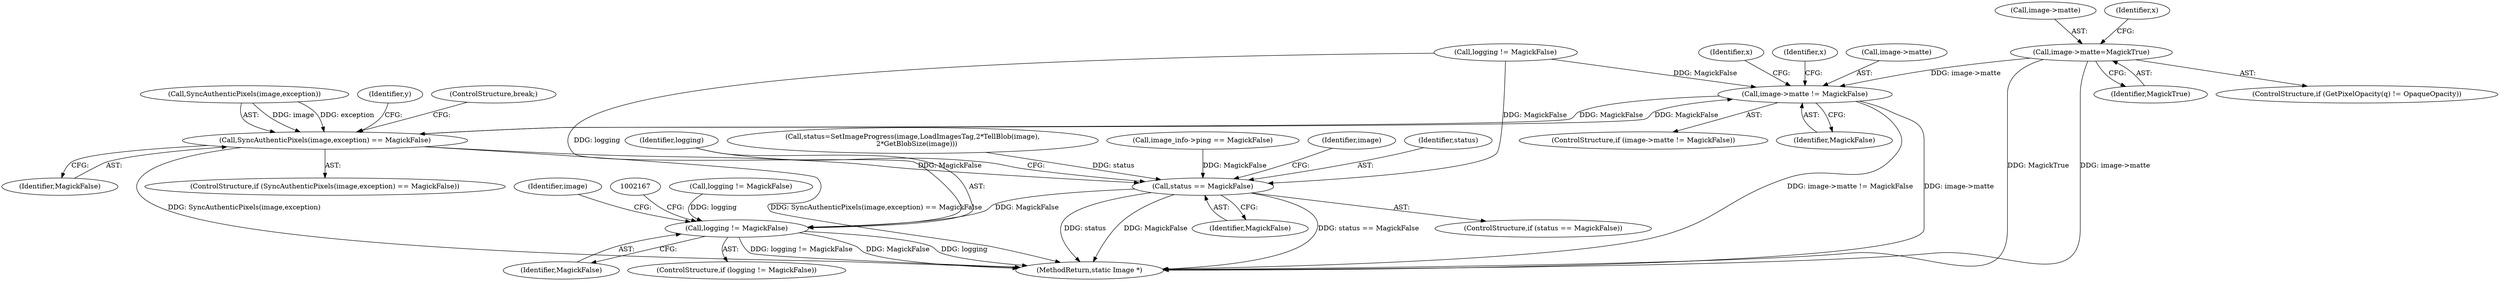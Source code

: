 digraph "0_ImageMagick_3320955045e5a2a22c13a04fa9422bb809e75eda@pointer" {
"1001994" [label="(Call,image->matte=MagickTrue)"];
"1001934" [label="(Call,image->matte != MagickFalse)"];
"1002000" [label="(Call,SyncAuthenticPixels(image,exception) == MagickFalse)"];
"1002156" [label="(Call,status == MagickFalse)"];
"1002163" [label="(Call,logging != MagickFalse)"];
"1002157" [label="(Identifier,status)"];
"1002161" [label="(Identifier,image)"];
"1002162" [label="(ControlStructure,if (logging != MagickFalse))"];
"1001863" [label="(Call,logging != MagickFalse)"];
"1002155" [label="(ControlStructure,if (status == MagickFalse))"];
"1001998" [label="(Identifier,MagickTrue)"];
"1001994" [label="(Call,image->matte=MagickTrue)"];
"1002158" [label="(Identifier,MagickFalse)"];
"1002142" [label="(Call,status=SetImageProgress(image,LoadImagesTag,2*TellBlob(image),\n    2*GetBlobSize(image)))"];
"1001705" [label="(Call,logging != MagickFalse)"];
"1001995" [label="(Call,image->matte)"];
"1001906" [label="(Identifier,y)"];
"1002005" [label="(ControlStructure,break;)"];
"1001938" [label="(Identifier,MagickFalse)"];
"1002001" [label="(Call,SyncAuthenticPixels(image,exception))"];
"1001978" [label="(Identifier,x)"];
"1002175" [label="(MethodReturn,static Image *)"];
"1001934" [label="(Call,image->matte != MagickFalse)"];
"1002004" [label="(Identifier,MagickFalse)"];
"1002156" [label="(Call,status == MagickFalse)"];
"1001999" [label="(ControlStructure,if (SyncAuthenticPixels(image,exception) == MagickFalse))"];
"1001933" [label="(ControlStructure,if (image->matte != MagickFalse))"];
"1001935" [label="(Call,image->matte)"];
"1002164" [label="(Identifier,logging)"];
"1002174" [label="(Identifier,image)"];
"1002163" [label="(Call,logging != MagickFalse)"];
"1001989" [label="(ControlStructure,if (GetPixelOpacity(q) != OpaqueOpacity))"];
"1002000" [label="(Call,SyncAuthenticPixels(image,exception) == MagickFalse)"];
"1002165" [label="(Identifier,MagickFalse)"];
"1001941" [label="(Identifier,x)"];
"1001967" [label="(Identifier,x)"];
"1001813" [label="(Call,image_info->ping == MagickFalse)"];
"1001994" -> "1001989"  [label="AST: "];
"1001994" -> "1001998"  [label="CFG: "];
"1001995" -> "1001994"  [label="AST: "];
"1001998" -> "1001994"  [label="AST: "];
"1001978" -> "1001994"  [label="CFG: "];
"1001994" -> "1002175"  [label="DDG: MagickTrue"];
"1001994" -> "1002175"  [label="DDG: image->matte"];
"1001994" -> "1001934"  [label="DDG: image->matte"];
"1001934" -> "1001933"  [label="AST: "];
"1001934" -> "1001938"  [label="CFG: "];
"1001935" -> "1001934"  [label="AST: "];
"1001938" -> "1001934"  [label="AST: "];
"1001941" -> "1001934"  [label="CFG: "];
"1001967" -> "1001934"  [label="CFG: "];
"1001934" -> "1002175"  [label="DDG: image->matte != MagickFalse"];
"1001934" -> "1002175"  [label="DDG: image->matte"];
"1001863" -> "1001934"  [label="DDG: MagickFalse"];
"1002000" -> "1001934"  [label="DDG: MagickFalse"];
"1001934" -> "1002000"  [label="DDG: MagickFalse"];
"1002000" -> "1001999"  [label="AST: "];
"1002000" -> "1002004"  [label="CFG: "];
"1002001" -> "1002000"  [label="AST: "];
"1002004" -> "1002000"  [label="AST: "];
"1002005" -> "1002000"  [label="CFG: "];
"1001906" -> "1002000"  [label="CFG: "];
"1002000" -> "1002175"  [label="DDG: SyncAuthenticPixels(image,exception)"];
"1002000" -> "1002175"  [label="DDG: SyncAuthenticPixels(image,exception) == MagickFalse"];
"1002001" -> "1002000"  [label="DDG: image"];
"1002001" -> "1002000"  [label="DDG: exception"];
"1002000" -> "1002156"  [label="DDG: MagickFalse"];
"1002156" -> "1002155"  [label="AST: "];
"1002156" -> "1002158"  [label="CFG: "];
"1002157" -> "1002156"  [label="AST: "];
"1002158" -> "1002156"  [label="AST: "];
"1002161" -> "1002156"  [label="CFG: "];
"1002164" -> "1002156"  [label="CFG: "];
"1002156" -> "1002175"  [label="DDG: MagickFalse"];
"1002156" -> "1002175"  [label="DDG: status == MagickFalse"];
"1002156" -> "1002175"  [label="DDG: status"];
"1002142" -> "1002156"  [label="DDG: status"];
"1001863" -> "1002156"  [label="DDG: MagickFalse"];
"1001813" -> "1002156"  [label="DDG: MagickFalse"];
"1002156" -> "1002163"  [label="DDG: MagickFalse"];
"1002163" -> "1002162"  [label="AST: "];
"1002163" -> "1002165"  [label="CFG: "];
"1002164" -> "1002163"  [label="AST: "];
"1002165" -> "1002163"  [label="AST: "];
"1002167" -> "1002163"  [label="CFG: "];
"1002174" -> "1002163"  [label="CFG: "];
"1002163" -> "1002175"  [label="DDG: MagickFalse"];
"1002163" -> "1002175"  [label="DDG: logging"];
"1002163" -> "1002175"  [label="DDG: logging != MagickFalse"];
"1001863" -> "1002163"  [label="DDG: logging"];
"1001705" -> "1002163"  [label="DDG: logging"];
}
